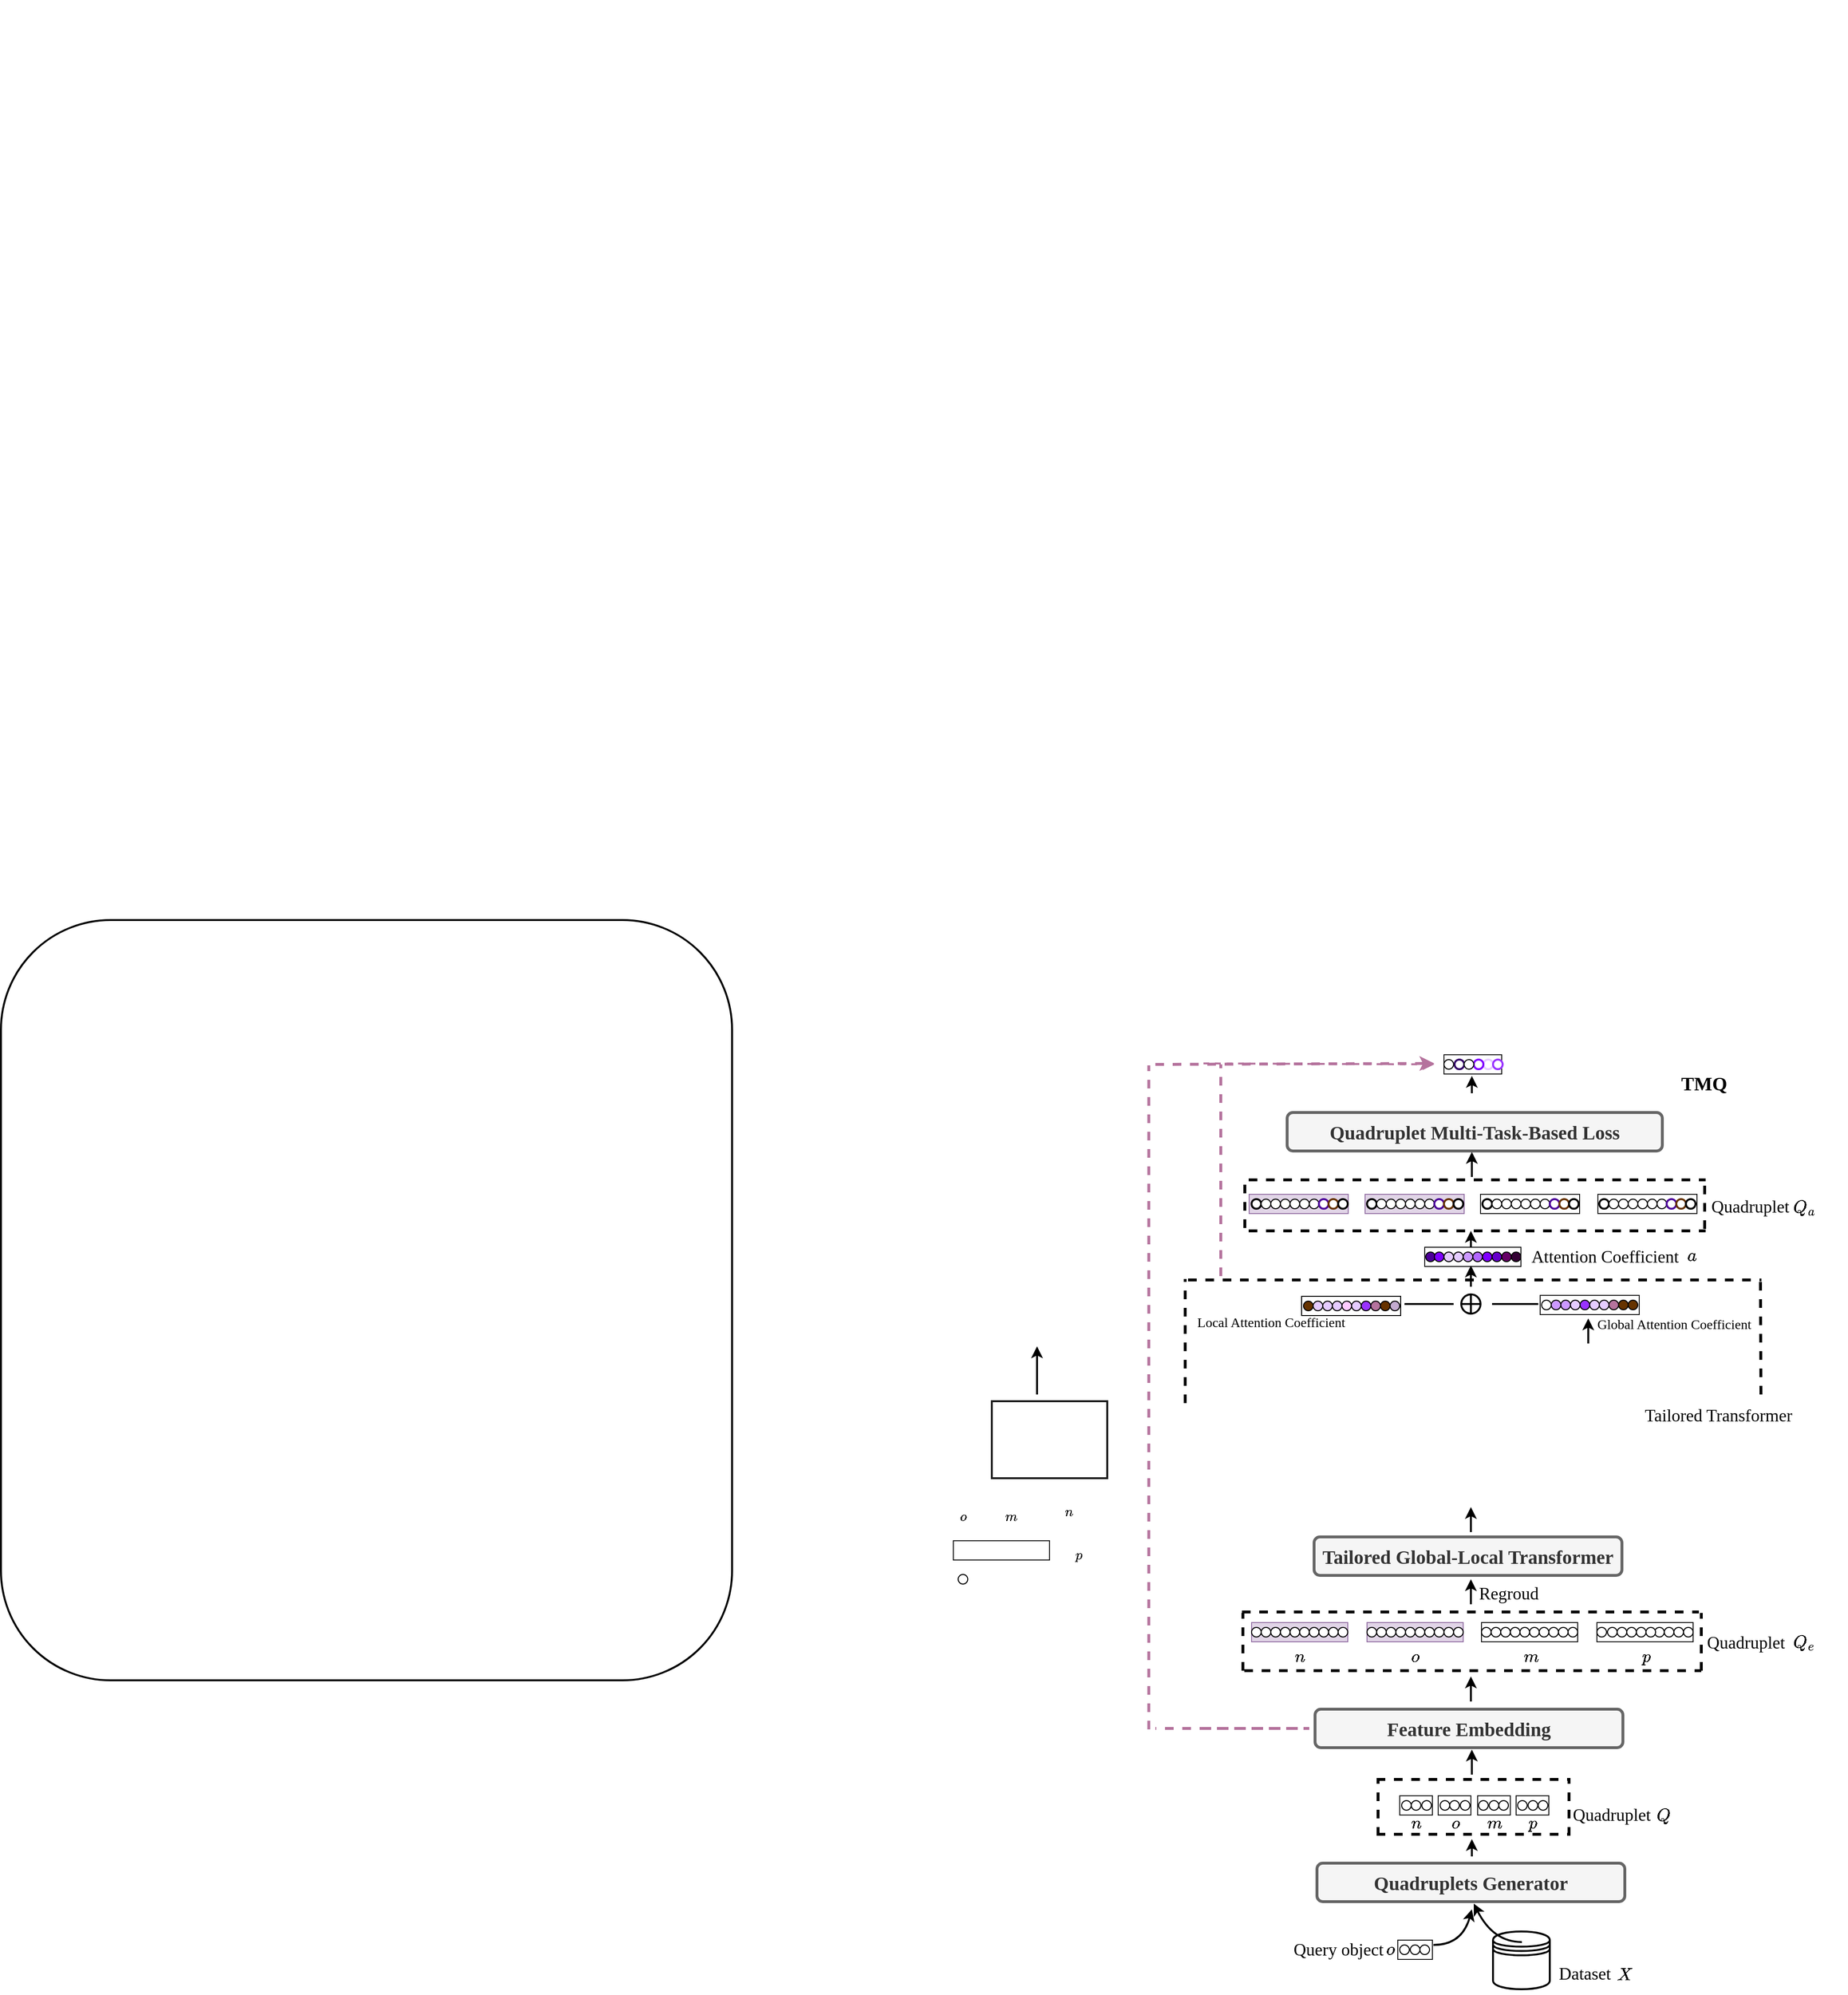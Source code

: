 <mxfile version="20.6.0" type="github">
  <diagram id="JbvjpjDxwqa3XQ7OUGH0" name="第 1 页">
    <mxGraphModel dx="2596" dy="2942" grid="1" gridSize="10" guides="1" tooltips="1" connect="1" arrows="1" fold="1" page="1" pageScale="1" pageWidth="1654" pageHeight="2336" background="#ffffff" math="1" shadow="0">
      <root>
        <mxCell id="0" />
        <mxCell id="1" parent="0" />
        <mxCell id="JXdEMuc-65xn1tnEhglr-126" value="" style="ellipse;whiteSpace=wrap;html=1;aspect=fixed;fillStyle=auto;fillColor=#CC99FF;gradientColor=none;" parent="1" vertex="1">
          <mxGeometry x="930" y="1265" width="10" height="10" as="geometry" />
        </mxCell>
        <mxCell id="JXdEMuc-65xn1tnEhglr-127" value="" style="ellipse;whiteSpace=wrap;html=1;aspect=fixed;fillStyle=auto;fillColor=#7F00FF;gradientColor=none;" parent="1" vertex="1">
          <mxGeometry x="950" y="1265" width="10" height="10" as="geometry" />
        </mxCell>
        <mxCell id="JXdEMuc-65xn1tnEhglr-131" value="" style="ellipse;whiteSpace=wrap;html=1;aspect=fixed;fillStyle=auto;fillColor=#6600CC;gradientColor=none;" parent="1" vertex="1">
          <mxGeometry x="960" y="1265" width="10" height="10" as="geometry" />
        </mxCell>
        <mxCell id="JXdEMuc-65xn1tnEhglr-250" value="" style="ellipse;whiteSpace=wrap;html=1;aspect=fixed;fillColor=#330033;" parent="1" vertex="1">
          <mxGeometry x="980" y="1265" width="10" height="10" as="geometry" />
        </mxCell>
        <mxCell id="JXdEMuc-65xn1tnEhglr-251" value="" style="ellipse;whiteSpace=wrap;html=1;aspect=fixed;" parent="1" vertex="1">
          <mxGeometry x="967" y="1835" width="10" height="10" as="geometry" />
        </mxCell>
        <mxCell id="JXdEMuc-65xn1tnEhglr-309" value="" style="rounded=0;whiteSpace=wrap;html=1;fillColor=none;strokeColor=#1A1A1A;" parent="1" vertex="1">
          <mxGeometry x="945" y="1830" width="34" height="20" as="geometry" />
        </mxCell>
        <mxCell id="JXdEMuc-65xn1tnEhglr-316" value="" style="ellipse;whiteSpace=wrap;html=1;aspect=fixed;" parent="1" vertex="1">
          <mxGeometry x="957" y="1835" width="10" height="10" as="geometry" />
        </mxCell>
        <mxCell id="JXdEMuc-65xn1tnEhglr-317" value="" style="ellipse;whiteSpace=wrap;html=1;aspect=fixed;" parent="1" vertex="1">
          <mxGeometry x="946" y="1835" width="10" height="10" as="geometry" />
        </mxCell>
        <mxCell id="JXdEMuc-65xn1tnEhglr-318" value="" style="ellipse;whiteSpace=wrap;html=1;aspect=fixed;" parent="1" vertex="1">
          <mxGeometry x="986.5" y="1835" width="10" height="10" as="geometry" />
        </mxCell>
        <mxCell id="JXdEMuc-65xn1tnEhglr-319" value="" style="ellipse;whiteSpace=wrap;html=1;aspect=fixed;" parent="1" vertex="1">
          <mxGeometry x="997.5" y="1835" width="10" height="10" as="geometry" />
        </mxCell>
        <mxCell id="JXdEMuc-65xn1tnEhglr-320" value="" style="ellipse;whiteSpace=wrap;html=1;aspect=fixed;" parent="1" vertex="1">
          <mxGeometry x="1008" y="1835" width="10" height="10" as="geometry" />
        </mxCell>
        <mxCell id="JXdEMuc-65xn1tnEhglr-324" value="" style="ellipse;whiteSpace=wrap;html=1;aspect=fixed;" parent="1" vertex="1">
          <mxGeometry x="927" y="1835" width="10" height="10" as="geometry" />
        </mxCell>
        <mxCell id="JXdEMuc-65xn1tnEhglr-325" value="" style="ellipse;whiteSpace=wrap;html=1;aspect=fixed;" parent="1" vertex="1">
          <mxGeometry x="866" y="1835" width="10" height="10" as="geometry" />
        </mxCell>
        <mxCell id="JXdEMuc-65xn1tnEhglr-326" value="" style="ellipse;whiteSpace=wrap;html=1;aspect=fixed;" parent="1" vertex="1">
          <mxGeometry x="876" y="1835" width="10" height="10" as="geometry" />
        </mxCell>
        <mxCell id="JXdEMuc-65xn1tnEhglr-330" value="" style="ellipse;whiteSpace=wrap;html=1;aspect=fixed;" parent="1" vertex="1">
          <mxGeometry x="887" y="1835" width="10" height="10" as="geometry" />
        </mxCell>
        <mxCell id="JXdEMuc-65xn1tnEhglr-331" value="" style="ellipse;whiteSpace=wrap;html=1;aspect=fixed;" parent="1" vertex="1">
          <mxGeometry x="916" y="1835" width="10" height="10" as="geometry" />
        </mxCell>
        <mxCell id="JXdEMuc-65xn1tnEhglr-332" value="" style="ellipse;whiteSpace=wrap;html=1;aspect=fixed;" parent="1" vertex="1">
          <mxGeometry x="906" y="1835" width="10" height="10" as="geometry" />
        </mxCell>
        <mxCell id="JXdEMuc-65xn1tnEhglr-339" value="&lt;font face=&quot;Times New Roman&quot; style=&quot;font-size: 18px;&quot;&gt;Quadruplet&amp;nbsp;&amp;nbsp;&lt;/font&gt;" style="rounded=1;whiteSpace=wrap;html=1;fillStyle=auto;strokeWidth=2;fillColor=none;gradientColor=none;strokeColor=none;" parent="1" vertex="1">
          <mxGeometry x="1029" y="1842.5" width="120" height="15" as="geometry" />
        </mxCell>
        <mxCell id="JXdEMuc-65xn1tnEhglr-340" value="&lt;font face=&quot;Times New Roman&quot; style=&quot;font-size: 20px;&quot;&gt;&lt;b&gt;Feature Embedding&lt;/b&gt;&lt;/font&gt;" style="rounded=1;whiteSpace=wrap;html=1;fillStyle=auto;strokeColor=#666666;strokeWidth=3;fillColor=#f5f5f5;fontColor=#333333;" parent="1" vertex="1">
          <mxGeometry x="776" y="1740" width="320" height="40" as="geometry" />
        </mxCell>
        <mxCell id="JXdEMuc-65xn1tnEhglr-343" value="" style="endArrow=none;dashed=1;html=1;rounded=0;strokeColor=default;strokeWidth=3;" parent="1" edge="1">
          <mxGeometry width="50" height="50" relative="1" as="geometry">
            <mxPoint x="840" y="1870" as="sourcePoint" />
            <mxPoint x="1040" y="1870" as="targetPoint" />
          </mxGeometry>
        </mxCell>
        <mxCell id="JXdEMuc-65xn1tnEhglr-344" value="" style="endArrow=none;dashed=1;html=1;rounded=0;strokeColor=default;strokeWidth=3;" parent="1" edge="1">
          <mxGeometry width="50" height="50" relative="1" as="geometry">
            <mxPoint x="840" y="1813" as="sourcePoint" />
            <mxPoint x="1040" y="1813" as="targetPoint" />
          </mxGeometry>
        </mxCell>
        <mxCell id="JXdEMuc-65xn1tnEhglr-345" value="" style="endArrow=none;dashed=1;html=1;rounded=0;strokeColor=default;strokeWidth=3;" parent="1" edge="1">
          <mxGeometry x="0.333" y="-31" width="50" height="50" relative="1" as="geometry">
            <mxPoint x="841.5" y="1871.5" as="sourcePoint" />
            <mxPoint x="841.5" y="1811.5" as="targetPoint" />
            <mxPoint as="offset" />
          </mxGeometry>
        </mxCell>
        <mxCell id="JXdEMuc-65xn1tnEhglr-347" value="" style="endArrow=none;dashed=1;html=1;rounded=0;strokeColor=default;strokeWidth=3;" parent="1" edge="1">
          <mxGeometry x="0.333" y="55" width="50" height="50" relative="1" as="geometry">
            <mxPoint x="1040" y="1871.5" as="sourcePoint" />
            <mxPoint x="1040" y="1811.5" as="targetPoint" />
            <mxPoint as="offset" />
          </mxGeometry>
        </mxCell>
        <mxCell id="JXdEMuc-65xn1tnEhglr-354" value="$$o$$" style="text;html=1;align=center;verticalAlign=middle;resizable=0;points=[];autosize=1;strokeColor=none;fillColor=none;fontSize=15;" parent="1" vertex="1">
          <mxGeometry x="887" y="1842.5" width="70" height="30" as="geometry" />
        </mxCell>
        <mxCell id="JXdEMuc-65xn1tnEhglr-355" value="$$n$$" style="text;html=1;align=center;verticalAlign=middle;resizable=0;points=[];autosize=1;strokeColor=none;fillColor=none;fontSize=15;" parent="1" vertex="1">
          <mxGeometry x="846" y="1842.5" width="70" height="30" as="geometry" />
        </mxCell>
        <mxCell id="JXdEMuc-65xn1tnEhglr-356" value="$$m$$" style="text;html=1;align=center;verticalAlign=middle;resizable=0;points=[];autosize=1;strokeColor=none;fillColor=none;fontSize=15;" parent="1" vertex="1">
          <mxGeometry x="927" y="1842.5" width="70" height="30" as="geometry" />
        </mxCell>
        <mxCell id="JXdEMuc-65xn1tnEhglr-357" value="$$p$$" style="text;html=1;align=center;verticalAlign=middle;resizable=0;points=[];autosize=1;strokeColor=none;fillColor=none;fontSize=15;" parent="1" vertex="1">
          <mxGeometry x="967" y="1842.5" width="70" height="30" as="geometry" />
        </mxCell>
        <mxCell id="JXdEMuc-65xn1tnEhglr-366" value="" style="rounded=0;whiteSpace=wrap;html=1;fillColor=#e1d5e7;strokeColor=#9673a6;" parent="1" vertex="1">
          <mxGeometry x="710" y="1650" width="100" height="20" as="geometry" />
        </mxCell>
        <mxCell id="JXdEMuc-65xn1tnEhglr-367" value="" style="rounded=0;whiteSpace=wrap;html=1;fillColor=none;strokeColor=#1A1A1A;" parent="1" vertex="1">
          <mxGeometry x="1069" y="1650" width="100" height="20" as="geometry" />
        </mxCell>
        <mxCell id="JXdEMuc-65xn1tnEhglr-368" value="" style="rounded=0;whiteSpace=wrap;html=1;fillColor=#e1d5e7;strokeColor=#9673a6;" parent="1" vertex="1">
          <mxGeometry x="830" y="1650" width="100" height="20" as="geometry" />
        </mxCell>
        <mxCell id="JXdEMuc-65xn1tnEhglr-369" value="" style="rounded=0;whiteSpace=wrap;html=1;fillColor=none;strokeColor=#1A1A1A;" parent="1" vertex="1">
          <mxGeometry x="949" y="1650" width="100" height="20" as="geometry" />
        </mxCell>
        <mxCell id="JXdEMuc-65xn1tnEhglr-370" value="" style="ellipse;whiteSpace=wrap;html=1;aspect=fixed;" parent="1" vertex="1">
          <mxGeometry x="720" y="1655" width="10" height="10" as="geometry" />
        </mxCell>
        <mxCell id="JXdEMuc-65xn1tnEhglr-371" value="" style="ellipse;whiteSpace=wrap;html=1;aspect=fixed;" parent="1" vertex="1">
          <mxGeometry x="730" y="1655" width="10" height="10" as="geometry" />
        </mxCell>
        <mxCell id="JXdEMuc-65xn1tnEhglr-372" value="" style="ellipse;whiteSpace=wrap;html=1;aspect=fixed;" parent="1" vertex="1">
          <mxGeometry x="740" y="1655" width="10" height="10" as="geometry" />
        </mxCell>
        <mxCell id="JXdEMuc-65xn1tnEhglr-373" value="" style="ellipse;whiteSpace=wrap;html=1;aspect=fixed;" parent="1" vertex="1">
          <mxGeometry x="750" y="1655" width="10" height="10" as="geometry" />
        </mxCell>
        <mxCell id="JXdEMuc-65xn1tnEhglr-374" value="" style="ellipse;whiteSpace=wrap;html=1;aspect=fixed;" parent="1" vertex="1">
          <mxGeometry x="760" y="1655" width="10" height="10" as="geometry" />
        </mxCell>
        <mxCell id="JXdEMuc-65xn1tnEhglr-375" value="" style="ellipse;whiteSpace=wrap;html=1;aspect=fixed;" parent="1" vertex="1">
          <mxGeometry x="770" y="1655" width="10" height="10" as="geometry" />
        </mxCell>
        <mxCell id="JXdEMuc-65xn1tnEhglr-376" value="" style="ellipse;whiteSpace=wrap;html=1;aspect=fixed;" parent="1" vertex="1">
          <mxGeometry x="850" y="1655" width="10" height="10" as="geometry" />
        </mxCell>
        <mxCell id="JXdEMuc-65xn1tnEhglr-377" value="" style="ellipse;whiteSpace=wrap;html=1;aspect=fixed;" parent="1" vertex="1">
          <mxGeometry x="840" y="1655" width="10" height="10" as="geometry" />
        </mxCell>
        <mxCell id="JXdEMuc-65xn1tnEhglr-378" value="" style="ellipse;whiteSpace=wrap;html=1;aspect=fixed;" parent="1" vertex="1">
          <mxGeometry x="830" y="1655" width="10" height="10" as="geometry" />
        </mxCell>
        <mxCell id="JXdEMuc-65xn1tnEhglr-379" value="" style="ellipse;whiteSpace=wrap;html=1;aspect=fixed;" parent="1" vertex="1">
          <mxGeometry x="800" y="1655" width="10" height="10" as="geometry" />
        </mxCell>
        <mxCell id="JXdEMuc-65xn1tnEhglr-380" value="" style="ellipse;whiteSpace=wrap;html=1;aspect=fixed;" parent="1" vertex="1">
          <mxGeometry x="790" y="1655" width="10" height="10" as="geometry" />
        </mxCell>
        <mxCell id="JXdEMuc-65xn1tnEhglr-381" value="" style="ellipse;whiteSpace=wrap;html=1;aspect=fixed;" parent="1" vertex="1">
          <mxGeometry x="780" y="1655" width="10" height="10" as="geometry" />
        </mxCell>
        <mxCell id="JXdEMuc-65xn1tnEhglr-382" value="" style="ellipse;whiteSpace=wrap;html=1;aspect=fixed;" parent="1" vertex="1">
          <mxGeometry x="949" y="1655" width="10" height="10" as="geometry" />
        </mxCell>
        <mxCell id="JXdEMuc-65xn1tnEhglr-383" value="" style="ellipse;whiteSpace=wrap;html=1;aspect=fixed;" parent="1" vertex="1">
          <mxGeometry x="920" y="1655" width="10" height="10" as="geometry" />
        </mxCell>
        <mxCell id="JXdEMuc-65xn1tnEhglr-384" value="" style="ellipse;whiteSpace=wrap;html=1;aspect=fixed;" parent="1" vertex="1">
          <mxGeometry x="910" y="1655" width="10" height="10" as="geometry" />
        </mxCell>
        <mxCell id="JXdEMuc-65xn1tnEhglr-385" value="" style="ellipse;whiteSpace=wrap;html=1;aspect=fixed;" parent="1" vertex="1">
          <mxGeometry x="900" y="1655" width="10" height="10" as="geometry" />
        </mxCell>
        <mxCell id="JXdEMuc-65xn1tnEhglr-386" value="" style="ellipse;whiteSpace=wrap;html=1;aspect=fixed;" parent="1" vertex="1">
          <mxGeometry x="890" y="1655" width="10" height="10" as="geometry" />
        </mxCell>
        <mxCell id="JXdEMuc-65xn1tnEhglr-387" value="" style="ellipse;whiteSpace=wrap;html=1;aspect=fixed;" parent="1" vertex="1">
          <mxGeometry x="880" y="1655" width="10" height="10" as="geometry" />
        </mxCell>
        <mxCell id="JXdEMuc-65xn1tnEhglr-388" value="" style="ellipse;whiteSpace=wrap;html=1;aspect=fixed;" parent="1" vertex="1">
          <mxGeometry x="870" y="1655" width="10" height="10" as="geometry" />
        </mxCell>
        <mxCell id="JXdEMuc-65xn1tnEhglr-389" value="" style="ellipse;whiteSpace=wrap;html=1;aspect=fixed;" parent="1" vertex="1">
          <mxGeometry x="860" y="1655" width="10" height="10" as="geometry" />
        </mxCell>
        <mxCell id="JXdEMuc-65xn1tnEhglr-390" value="" style="ellipse;whiteSpace=wrap;html=1;aspect=fixed;" parent="1" vertex="1">
          <mxGeometry x="1029" y="1655" width="10" height="10" as="geometry" />
        </mxCell>
        <mxCell id="JXdEMuc-65xn1tnEhglr-391" value="" style="ellipse;whiteSpace=wrap;html=1;aspect=fixed;" parent="1" vertex="1">
          <mxGeometry x="1019" y="1655" width="10" height="10" as="geometry" />
        </mxCell>
        <mxCell id="JXdEMuc-65xn1tnEhglr-392" value="" style="ellipse;whiteSpace=wrap;html=1;aspect=fixed;" parent="1" vertex="1">
          <mxGeometry x="1009" y="1655" width="10" height="10" as="geometry" />
        </mxCell>
        <mxCell id="JXdEMuc-65xn1tnEhglr-393" value="" style="ellipse;whiteSpace=wrap;html=1;aspect=fixed;" parent="1" vertex="1">
          <mxGeometry x="999" y="1655" width="10" height="10" as="geometry" />
        </mxCell>
        <mxCell id="JXdEMuc-65xn1tnEhglr-394" value="" style="ellipse;whiteSpace=wrap;html=1;aspect=fixed;" parent="1" vertex="1">
          <mxGeometry x="989" y="1655" width="10" height="10" as="geometry" />
        </mxCell>
        <mxCell id="JXdEMuc-65xn1tnEhglr-395" value="" style="ellipse;whiteSpace=wrap;html=1;aspect=fixed;" parent="1" vertex="1">
          <mxGeometry x="979" y="1655" width="10" height="10" as="geometry" />
        </mxCell>
        <mxCell id="JXdEMuc-65xn1tnEhglr-396" value="" style="ellipse;whiteSpace=wrap;html=1;aspect=fixed;" parent="1" vertex="1">
          <mxGeometry x="969" y="1655" width="10" height="10" as="geometry" />
        </mxCell>
        <mxCell id="JXdEMuc-65xn1tnEhglr-397" value="" style="ellipse;whiteSpace=wrap;html=1;aspect=fixed;" parent="1" vertex="1">
          <mxGeometry x="959" y="1655" width="10" height="10" as="geometry" />
        </mxCell>
        <mxCell id="JXdEMuc-65xn1tnEhglr-404" value="" style="ellipse;whiteSpace=wrap;html=1;aspect=fixed;" parent="1" vertex="1">
          <mxGeometry x="1139" y="1655" width="10" height="10" as="geometry" />
        </mxCell>
        <mxCell id="JXdEMuc-65xn1tnEhglr-405" value="" style="ellipse;whiteSpace=wrap;html=1;aspect=fixed;" parent="1" vertex="1">
          <mxGeometry x="1129" y="1655" width="10" height="10" as="geometry" />
        </mxCell>
        <mxCell id="JXdEMuc-65xn1tnEhglr-406" value="" style="ellipse;whiteSpace=wrap;html=1;aspect=fixed;" parent="1" vertex="1">
          <mxGeometry x="1120" y="1655" width="10" height="10" as="geometry" />
        </mxCell>
        <mxCell id="JXdEMuc-65xn1tnEhglr-407" value="" style="ellipse;whiteSpace=wrap;html=1;aspect=fixed;" parent="1" vertex="1">
          <mxGeometry x="1110" y="1655" width="10" height="10" as="geometry" />
        </mxCell>
        <mxCell id="JXdEMuc-65xn1tnEhglr-408" value="" style="ellipse;whiteSpace=wrap;html=1;aspect=fixed;" parent="1" vertex="1">
          <mxGeometry x="1100" y="1655" width="10" height="10" as="geometry" />
        </mxCell>
        <mxCell id="JXdEMuc-65xn1tnEhglr-409" value="" style="ellipse;whiteSpace=wrap;html=1;aspect=fixed;" parent="1" vertex="1">
          <mxGeometry x="1090" y="1655" width="10" height="10" as="geometry" />
        </mxCell>
        <mxCell id="JXdEMuc-65xn1tnEhglr-410" value="" style="ellipse;whiteSpace=wrap;html=1;aspect=fixed;" parent="1" vertex="1">
          <mxGeometry x="1080" y="1655" width="10" height="10" as="geometry" />
        </mxCell>
        <mxCell id="JXdEMuc-65xn1tnEhglr-411" value="" style="ellipse;whiteSpace=wrap;html=1;aspect=fixed;" parent="1" vertex="1">
          <mxGeometry x="1069" y="1655" width="10" height="10" as="geometry" />
        </mxCell>
        <mxCell id="JXdEMuc-65xn1tnEhglr-412" value="" style="ellipse;whiteSpace=wrap;html=1;aspect=fixed;" parent="1" vertex="1">
          <mxGeometry x="1039" y="1655" width="10" height="10" as="geometry" />
        </mxCell>
        <mxCell id="JXdEMuc-65xn1tnEhglr-418" value="" style="ellipse;whiteSpace=wrap;html=1;aspect=fixed;fillColor=#660066;" parent="1" vertex="1">
          <mxGeometry x="970" y="1265" width="10" height="10" as="geometry" />
        </mxCell>
        <mxCell id="JXdEMuc-65xn1tnEhglr-419" value="" style="ellipse;whiteSpace=wrap;html=1;aspect=fixed;" parent="1" vertex="1">
          <mxGeometry x="1159" y="1655" width="10" height="10" as="geometry" />
        </mxCell>
        <mxCell id="JXdEMuc-65xn1tnEhglr-420" value="" style="ellipse;whiteSpace=wrap;html=1;aspect=fixed;" parent="1" vertex="1">
          <mxGeometry x="1149" y="1655" width="10" height="10" as="geometry" />
        </mxCell>
        <mxCell id="JXdEMuc-65xn1tnEhglr-421" value="" style="endArrow=none;dashed=1;html=1;rounded=0;strokeColor=default;strokeWidth=3;" parent="1" edge="1">
          <mxGeometry width="50" height="50" relative="1" as="geometry">
            <mxPoint x="700" y="1639" as="sourcePoint" />
            <mxPoint x="1175" y="1639" as="targetPoint" />
          </mxGeometry>
        </mxCell>
        <mxCell id="JXdEMuc-65xn1tnEhglr-422" value="" style="endArrow=none;dashed=1;html=1;rounded=0;strokeColor=default;strokeWidth=3;" parent="1" edge="1">
          <mxGeometry width="50" height="50" relative="1" as="geometry">
            <mxPoint x="702.5" y="1700" as="sourcePoint" />
            <mxPoint x="1177.5" y="1700" as="targetPoint" />
          </mxGeometry>
        </mxCell>
        <mxCell id="JXdEMuc-65xn1tnEhglr-423" value="" style="endArrow=none;dashed=1;html=1;rounded=0;strokeColor=default;strokeWidth=3;" parent="1" edge="1">
          <mxGeometry width="50" height="50" relative="1" as="geometry">
            <mxPoint x="701" y="1700" as="sourcePoint" />
            <mxPoint x="701" y="1640" as="targetPoint" />
          </mxGeometry>
        </mxCell>
        <mxCell id="JXdEMuc-65xn1tnEhglr-424" value="" style="endArrow=none;dashed=1;html=1;rounded=0;strokeColor=default;strokeWidth=3;" parent="1" edge="1">
          <mxGeometry width="50" height="50" relative="1" as="geometry">
            <mxPoint x="1177.5" y="1700" as="sourcePoint" />
            <mxPoint x="1177.5" y="1640" as="targetPoint" />
          </mxGeometry>
        </mxCell>
        <mxCell id="JXdEMuc-65xn1tnEhglr-428" value="$$o$$" style="text;html=1;align=center;verticalAlign=middle;resizable=0;points=[];autosize=1;strokeColor=none;fillColor=none;fontSize=15;" parent="1" vertex="1">
          <mxGeometry x="845" y="1670" width="70" height="30" as="geometry" />
        </mxCell>
        <mxCell id="JXdEMuc-65xn1tnEhglr-429" value="$$n$$" style="text;html=1;align=center;verticalAlign=middle;resizable=0;points=[];autosize=1;strokeColor=none;fillColor=none;fontSize=15;" parent="1" vertex="1">
          <mxGeometry x="725" y="1670" width="70" height="30" as="geometry" />
        </mxCell>
        <mxCell id="JXdEMuc-65xn1tnEhglr-430" value="$$m$$" style="text;html=1;align=center;verticalAlign=middle;resizable=0;points=[];autosize=1;strokeColor=none;fillColor=none;fontSize=15;" parent="1" vertex="1">
          <mxGeometry x="965" y="1670" width="70" height="30" as="geometry" />
        </mxCell>
        <mxCell id="JXdEMuc-65xn1tnEhglr-431" value="$$p$$" style="text;html=1;align=center;verticalAlign=middle;resizable=0;points=[];autosize=1;strokeColor=none;fillColor=none;fontSize=15;" parent="1" vertex="1">
          <mxGeometry x="1085" y="1670" width="70" height="30" as="geometry" />
        </mxCell>
        <mxCell id="JXdEMuc-65xn1tnEhglr-434" value="" style="rounded=0;whiteSpace=wrap;html=1;fillColor=none;strokeColor=#1A1A1A;" parent="1" vertex="1">
          <mxGeometry x="890" y="1260" width="100" height="20" as="geometry" />
        </mxCell>
        <mxCell id="JXdEMuc-65xn1tnEhglr-481" value="" style="ellipse;whiteSpace=wrap;html=1;aspect=fixed;" parent="1" vertex="1">
          <mxGeometry x="405" y="1600" width="10" height="10" as="geometry" />
        </mxCell>
        <mxCell id="JXdEMuc-65xn1tnEhglr-491" value="" style="rounded=0;whiteSpace=wrap;html=1;fillColor=none;strokeColor=#1A1A1A;" parent="1" vertex="1">
          <mxGeometry x="400" y="1565" width="100" height="20" as="geometry" />
        </mxCell>
        <mxCell id="JXdEMuc-65xn1tnEhglr-503" value="" style="ellipse;whiteSpace=wrap;html=1;aspect=fixed;fillColor=#4C0099;" parent="1" vertex="1">
          <mxGeometry x="891" y="1265" width="10" height="10" as="geometry" />
        </mxCell>
        <mxCell id="JXdEMuc-65xn1tnEhglr-536" value="$$p$$" style="text;html=1;align=center;verticalAlign=middle;resizable=0;points=[];autosize=1;strokeColor=none;fillColor=none;fontSize=12;" parent="1" vertex="1">
          <mxGeometry x="500" y="1565" width="60" height="30" as="geometry" />
        </mxCell>
        <mxCell id="JXdEMuc-65xn1tnEhglr-537" value="$$m$$" style="text;html=1;align=center;verticalAlign=middle;resizable=0;points=[];autosize=1;strokeColor=none;fillColor=none;fontSize=12;" parent="1" vertex="1">
          <mxGeometry x="430" y="1525" width="60" height="30" as="geometry" />
        </mxCell>
        <mxCell id="JXdEMuc-65xn1tnEhglr-538" value="$$o$$" style="text;html=1;align=center;verticalAlign=middle;resizable=0;points=[];autosize=1;strokeColor=none;fillColor=none;fontSize=12;" parent="1" vertex="1">
          <mxGeometry x="380" y="1525" width="60" height="30" as="geometry" />
        </mxCell>
        <mxCell id="JXdEMuc-65xn1tnEhglr-541" value="$$n$$" style="text;html=1;align=center;verticalAlign=middle;resizable=0;points=[];autosize=1;strokeColor=none;fillColor=none;fontSize=12;" parent="1" vertex="1">
          <mxGeometry x="490" y="1520" width="60" height="30" as="geometry" />
        </mxCell>
        <mxCell id="JXdEMuc-65xn1tnEhglr-566" value="" style="ellipse;whiteSpace=wrap;html=1;aspect=fixed;fillColor=#7F00FF;" parent="1" vertex="1">
          <mxGeometry x="900" y="1265" width="10" height="10" as="geometry" />
        </mxCell>
        <mxCell id="JXdEMuc-65xn1tnEhglr-567" value="" style="ellipse;whiteSpace=wrap;html=1;aspect=fixed;fillColor=#E5CCFF;" parent="1" vertex="1">
          <mxGeometry x="910" y="1265" width="10" height="10" as="geometry" />
        </mxCell>
        <mxCell id="JXdEMuc-65xn1tnEhglr-568" value="" style="ellipse;whiteSpace=wrap;html=1;aspect=fixed;fillColor=#E5CCFF;" parent="1" vertex="1">
          <mxGeometry x="920" y="1265" width="10" height="10" as="geometry" />
        </mxCell>
        <mxCell id="JXdEMuc-65xn1tnEhglr-569" value="" style="ellipse;whiteSpace=wrap;html=1;aspect=fixed;fillColor=#B266FF;" parent="1" vertex="1">
          <mxGeometry x="940" y="1265" width="10" height="10" as="geometry" />
        </mxCell>
        <mxCell id="JXdEMuc-65xn1tnEhglr-612" value="" style="ellipse;whiteSpace=wrap;html=1;aspect=fixed;fillColor=#E5CCFF;" parent="1" vertex="1">
          <mxGeometry x="774" y="1316" width="10" height="10" as="geometry" />
        </mxCell>
        <mxCell id="JXdEMuc-65xn1tnEhglr-613" value="" style="ellipse;whiteSpace=wrap;html=1;aspect=fixed;fillColor=#663300;" parent="1" vertex="1">
          <mxGeometry x="764" y="1316" width="10" height="10" as="geometry" />
        </mxCell>
        <mxCell id="JXdEMuc-65xn1tnEhglr-633" value="" style="ellipse;whiteSpace=wrap;html=1;aspect=fixed;" parent="1" vertex="1">
          <mxGeometry x="1011.5" y="1315" width="10" height="10" as="geometry" />
        </mxCell>
        <mxCell id="JXdEMuc-65xn1tnEhglr-642" value="" style="ellipse;whiteSpace=wrap;html=1;aspect=fixed;strokeWidth=2;fillStyle=auto;strokeColor=#FFFFFF;fontSize=12;fillColor=#FFFFFF;gradientColor=none;" parent="1" vertex="1">
          <mxGeometry x="605" y="-35" width="10" height="10" as="geometry" />
        </mxCell>
        <mxCell id="JXdEMuc-65xn1tnEhglr-655" value="" style="rounded=0;whiteSpace=wrap;html=1;fillColor=none;strokeColor=#000000;" parent="1" vertex="1">
          <mxGeometry x="762" y="1311" width="103" height="20" as="geometry" />
        </mxCell>
        <mxCell id="JXdEMuc-65xn1tnEhglr-657" value="" style="ellipse;whiteSpace=wrap;html=1;aspect=fixed;strokeWidth=1;fillColor=#E5CCFF;" parent="1" vertex="1">
          <mxGeometry x="784" y="1316" width="10" height="10" as="geometry" />
        </mxCell>
        <mxCell id="JXdEMuc-65xn1tnEhglr-725" value="&lt;font face=&quot;Times New Roman&quot; style=&quot;font-size: 20px;&quot;&gt;&lt;b&gt;Quadruplet Multi-Task-Based Loss&lt;/b&gt;&lt;/font&gt;" style="rounded=1;whiteSpace=wrap;html=1;fillStyle=auto;strokeColor=#666666;strokeWidth=3;fillColor=#f5f5f5;fontColor=#333333;" parent="1" vertex="1">
          <mxGeometry x="747" y="1120" width="390" height="40" as="geometry" />
        </mxCell>
        <mxCell id="JXdEMuc-65xn1tnEhglr-730" value="" style="rounded=0;whiteSpace=wrap;html=1;fillColor=none;strokeColor=#1A1A1A;" parent="1" vertex="1">
          <mxGeometry x="910" y="1060" width="60" height="20" as="geometry" />
        </mxCell>
        <mxCell id="JXdEMuc-65xn1tnEhglr-733" value="" style="ellipse;whiteSpace=wrap;html=1;aspect=fixed;strokeColor=#E5CCFF;strokeWidth=2;" parent="1" vertex="1">
          <mxGeometry x="951" y="1065" width="10" height="10" as="geometry" />
        </mxCell>
        <mxCell id="JXdEMuc-65xn1tnEhglr-734" value="" style="ellipse;whiteSpace=wrap;html=1;aspect=fixed;strokeColor=#7F00FF;strokeWidth=2;" parent="1" vertex="1">
          <mxGeometry x="941" y="1065" width="10" height="10" as="geometry" />
        </mxCell>
        <mxCell id="JXdEMuc-65xn1tnEhglr-735" value="" style="ellipse;whiteSpace=wrap;html=1;aspect=fixed;strokeColor=#9933FF;strokeWidth=2;" parent="1" vertex="1">
          <mxGeometry x="961" y="1065" width="10" height="10" as="geometry" />
        </mxCell>
        <mxCell id="JXdEMuc-65xn1tnEhglr-736" value="" style="ellipse;whiteSpace=wrap;html=1;aspect=fixed;strokeColor=#330066;strokeWidth=2;" parent="1" vertex="1">
          <mxGeometry x="921" y="1065" width="10" height="10" as="geometry" />
        </mxCell>
        <mxCell id="JXdEMuc-65xn1tnEhglr-740" value="" style="ellipse;whiteSpace=wrap;html=1;aspect=fixed;" parent="1" vertex="1">
          <mxGeometry x="931" y="1065" width="10" height="10" as="geometry" />
        </mxCell>
        <mxCell id="JXdEMuc-65xn1tnEhglr-741" value="" style="ellipse;whiteSpace=wrap;html=1;aspect=fixed;" parent="1" vertex="1">
          <mxGeometry x="910" y="1065" width="10" height="10" as="geometry" />
        </mxCell>
        <mxCell id="JXdEMuc-65xn1tnEhglr-752" value="" style="ellipse;whiteSpace=wrap;html=1;aspect=fixed;" parent="1" vertex="1">
          <mxGeometry x="710" y="1655" width="10" height="10" as="geometry" />
        </mxCell>
        <mxCell id="JXdEMuc-65xn1tnEhglr-756" value="" style="rounded=0;whiteSpace=wrap;html=1;fillStyle=auto;strokeColor=#1A1A1A;strokeWidth=2;fontSize=12;fillColor=none;gradientColor=none;" parent="1" vertex="1">
          <mxGeometry x="440" y="1420" width="120" height="80" as="geometry" />
        </mxCell>
        <mxCell id="itrtUBMHIKbK6yxUzyWk-8" value="" style="shape=datastore;whiteSpace=wrap;html=1;strokeWidth=2;" parent="1" vertex="1">
          <mxGeometry x="961" y="1971" width="59" height="60" as="geometry" />
        </mxCell>
        <mxCell id="itrtUBMHIKbK6yxUzyWk-13" value="" style="endArrow=classic;html=1;rounded=0;strokeColor=#000000;strokeWidth=2;" parent="1" edge="1">
          <mxGeometry width="50" height="50" relative="1" as="geometry">
            <mxPoint x="487" y="1413" as="sourcePoint" />
            <mxPoint x="487" y="1363" as="targetPoint" />
          </mxGeometry>
        </mxCell>
        <mxCell id="itrtUBMHIKbK6yxUzyWk-34" value="" style="ellipse;whiteSpace=wrap;html=1;aspect=fixed;strokeWidth=1;fillColor=#E5CCFF;" parent="1" vertex="1">
          <mxGeometry x="794" y="1316" width="10" height="10" as="geometry" />
        </mxCell>
        <mxCell id="itrtUBMHIKbK6yxUzyWk-35" value="" style="ellipse;whiteSpace=wrap;html=1;aspect=fixed;strokeWidth=1;fillColor=#FFCCFF;" parent="1" vertex="1">
          <mxGeometry x="804" y="1316" width="10" height="10" as="geometry" />
        </mxCell>
        <mxCell id="itrtUBMHIKbK6yxUzyWk-36" value="" style="ellipse;whiteSpace=wrap;html=1;aspect=fixed;strokeWidth=1;fillColor=#E5CCFF;" parent="1" vertex="1">
          <mxGeometry x="814" y="1316" width="10" height="10" as="geometry" />
        </mxCell>
        <mxCell id="itrtUBMHIKbK6yxUzyWk-37" value="" style="ellipse;whiteSpace=wrap;html=1;aspect=fixed;strokeWidth=1;fillColor=#9933FF;" parent="1" vertex="1">
          <mxGeometry x="824" y="1316" width="10" height="10" as="geometry" />
        </mxCell>
        <mxCell id="itrtUBMHIKbK6yxUzyWk-38" value="" style="ellipse;whiteSpace=wrap;html=1;aspect=fixed;strokeWidth=1;fillColor=#B5739D;" parent="1" vertex="1">
          <mxGeometry x="834" y="1316" width="10" height="10" as="geometry" />
        </mxCell>
        <mxCell id="itrtUBMHIKbK6yxUzyWk-39" value="" style="ellipse;whiteSpace=wrap;html=1;aspect=fixed;strokeWidth=1;fillColor=#663300;" parent="1" vertex="1">
          <mxGeometry x="844" y="1316" width="10" height="10" as="geometry" />
        </mxCell>
        <mxCell id="itrtUBMHIKbK6yxUzyWk-40" value="" style="ellipse;whiteSpace=wrap;html=1;aspect=fixed;strokeWidth=1;fillColor=#C3ABD0;" parent="1" vertex="1">
          <mxGeometry x="854" y="1316" width="10" height="10" as="geometry" />
        </mxCell>
        <mxCell id="itrtUBMHIKbK6yxUzyWk-41" value="" style="rounded=0;whiteSpace=wrap;html=1;fillColor=none;strokeColor=#1A1A1A;" parent="1" vertex="1">
          <mxGeometry x="1010" y="1310" width="103" height="20" as="geometry" />
        </mxCell>
        <mxCell id="itrtUBMHIKbK6yxUzyWk-42" value="" style="ellipse;whiteSpace=wrap;html=1;aspect=fixed;fillColor=#CC99FF;" parent="1" vertex="1">
          <mxGeometry x="1021.5" y="1315" width="10" height="10" as="geometry" />
        </mxCell>
        <mxCell id="itrtUBMHIKbK6yxUzyWk-43" value="" style="ellipse;whiteSpace=wrap;html=1;aspect=fixed;fillColor=#CC99FF;" parent="1" vertex="1">
          <mxGeometry x="1031.5" y="1315" width="10" height="10" as="geometry" />
        </mxCell>
        <mxCell id="itrtUBMHIKbK6yxUzyWk-44" value="" style="ellipse;whiteSpace=wrap;html=1;aspect=fixed;fillColor=#E5CCFF;" parent="1" vertex="1">
          <mxGeometry x="1041.5" y="1315" width="10" height="10" as="geometry" />
        </mxCell>
        <mxCell id="itrtUBMHIKbK6yxUzyWk-45" value="" style="ellipse;whiteSpace=wrap;html=1;aspect=fixed;fillColor=#9933FF;" parent="1" vertex="1">
          <mxGeometry x="1051.5" y="1315" width="10" height="10" as="geometry" />
        </mxCell>
        <mxCell id="itrtUBMHIKbK6yxUzyWk-46" value="" style="ellipse;whiteSpace=wrap;html=1;aspect=fixed;fillColor=#E5CCFF;" parent="1" vertex="1">
          <mxGeometry x="1061.5" y="1315" width="10" height="10" as="geometry" />
        </mxCell>
        <mxCell id="itrtUBMHIKbK6yxUzyWk-47" value="" style="ellipse;whiteSpace=wrap;html=1;aspect=fixed;fillColor=#E5CCFF;" parent="1" vertex="1">
          <mxGeometry x="1071.5" y="1315" width="10" height="10" as="geometry" />
        </mxCell>
        <mxCell id="itrtUBMHIKbK6yxUzyWk-48" value="" style="ellipse;whiteSpace=wrap;html=1;aspect=fixed;fillColor=#B5739D;" parent="1" vertex="1">
          <mxGeometry x="1081.5" y="1315" width="10" height="10" as="geometry" />
        </mxCell>
        <mxCell id="itrtUBMHIKbK6yxUzyWk-49" value="" style="ellipse;whiteSpace=wrap;html=1;aspect=fixed;fillColor=#663300;" parent="1" vertex="1">
          <mxGeometry x="1091.5" y="1315" width="10" height="10" as="geometry" />
        </mxCell>
        <mxCell id="itrtUBMHIKbK6yxUzyWk-50" value="" style="ellipse;whiteSpace=wrap;html=1;aspect=fixed;fillColor=#663300;" parent="1" vertex="1">
          <mxGeometry x="1101.5" y="1315" width="10" height="10" as="geometry" />
        </mxCell>
        <mxCell id="itrtUBMHIKbK6yxUzyWk-52" value="&lt;font style=&quot;font-size: 14px;&quot; face=&quot;Times New Roman&quot;&gt;Local Attention Coefficient&lt;/font&gt;" style="text;html=1;align=center;verticalAlign=middle;resizable=0;points=[];autosize=1;strokeColor=none;fillColor=none;" parent="1" vertex="1">
          <mxGeometry x="640" y="1324" width="180" height="30" as="geometry" />
        </mxCell>
        <mxCell id="itrtUBMHIKbK6yxUzyWk-53" value="&lt;font style=&quot;font-size: 14px;&quot; face=&quot;Times New Roman&quot;&gt;Global Attention Coefficient&lt;/font&gt;" style="text;html=1;align=center;verticalAlign=middle;resizable=0;points=[];autosize=1;strokeColor=none;fillColor=none;" parent="1" vertex="1">
          <mxGeometry x="1059" y="1326" width="180" height="30" as="geometry" />
        </mxCell>
        <mxCell id="itrtUBMHIKbK6yxUzyWk-55" value="&lt;font face=&quot;Times New Roman&quot; style=&quot;font-size: 18px;&quot;&gt;Attention Coefficient&lt;/font&gt;" style="text;html=1;align=center;verticalAlign=middle;resizable=0;points=[];autosize=1;strokeColor=none;fillColor=none;" parent="1" vertex="1">
          <mxGeometry x="986.5" y="1250" width="180" height="40" as="geometry" />
        </mxCell>
        <mxCell id="itrtUBMHIKbK6yxUzyWk-56" value="" style="rounded=0;whiteSpace=wrap;html=1;fillColor=#e1d5e7;strokeColor=#9673a6;" parent="1" vertex="1">
          <mxGeometry x="707.5" y="1205" width="103" height="20" as="geometry" />
        </mxCell>
        <mxCell id="itrtUBMHIKbK6yxUzyWk-59" value="" style="ellipse;whiteSpace=wrap;html=1;aspect=fixed;strokeWidth=2;" parent="1" vertex="1">
          <mxGeometry x="710" y="1210" width="10" height="10" as="geometry" />
        </mxCell>
        <mxCell id="itrtUBMHIKbK6yxUzyWk-60" value="" style="ellipse;whiteSpace=wrap;html=1;aspect=fixed;" parent="1" vertex="1">
          <mxGeometry x="720" y="1210" width="10" height="10" as="geometry" />
        </mxCell>
        <mxCell id="itrtUBMHIKbK6yxUzyWk-61" value="" style="ellipse;whiteSpace=wrap;html=1;aspect=fixed;" parent="1" vertex="1">
          <mxGeometry x="730" y="1210" width="10" height="10" as="geometry" />
        </mxCell>
        <mxCell id="itrtUBMHIKbK6yxUzyWk-62" value="" style="ellipse;whiteSpace=wrap;html=1;aspect=fixed;" parent="1" vertex="1">
          <mxGeometry x="740" y="1210" width="10" height="10" as="geometry" />
        </mxCell>
        <mxCell id="itrtUBMHIKbK6yxUzyWk-63" value="" style="ellipse;whiteSpace=wrap;html=1;aspect=fixed;" parent="1" vertex="1">
          <mxGeometry x="750" y="1210" width="10" height="10" as="geometry" />
        </mxCell>
        <mxCell id="itrtUBMHIKbK6yxUzyWk-64" value="" style="ellipse;whiteSpace=wrap;html=1;aspect=fixed;" parent="1" vertex="1">
          <mxGeometry x="760" y="1210" width="10" height="10" as="geometry" />
        </mxCell>
        <mxCell id="itrtUBMHIKbK6yxUzyWk-65" value="" style="ellipse;whiteSpace=wrap;html=1;aspect=fixed;" parent="1" vertex="1">
          <mxGeometry x="770" y="1210" width="10" height="10" as="geometry" />
        </mxCell>
        <mxCell id="itrtUBMHIKbK6yxUzyWk-66" value="" style="ellipse;whiteSpace=wrap;html=1;aspect=fixed;strokeColor=#4C0099;strokeWidth=2;" parent="1" vertex="1">
          <mxGeometry x="780" y="1210" width="10" height="10" as="geometry" />
        </mxCell>
        <mxCell id="itrtUBMHIKbK6yxUzyWk-67" value="" style="ellipse;whiteSpace=wrap;html=1;aspect=fixed;strokeColor=#663300;strokeWidth=2;" parent="1" vertex="1">
          <mxGeometry x="790" y="1210" width="10" height="10" as="geometry" />
        </mxCell>
        <mxCell id="itrtUBMHIKbK6yxUzyWk-68" value="" style="ellipse;whiteSpace=wrap;html=1;aspect=fixed;strokeWidth=2;" parent="1" vertex="1">
          <mxGeometry x="800" y="1210" width="10" height="10" as="geometry" />
        </mxCell>
        <mxCell id="itrtUBMHIKbK6yxUzyWk-69" value="" style="rounded=0;whiteSpace=wrap;html=1;fillColor=#e1d5e7;strokeColor=#9673a6;" parent="1" vertex="1">
          <mxGeometry x="828" y="1205" width="103" height="20" as="geometry" />
        </mxCell>
        <mxCell id="itrtUBMHIKbK6yxUzyWk-70" value="" style="ellipse;whiteSpace=wrap;html=1;aspect=fixed;strokeColor=#000000;strokeWidth=2;" parent="1" vertex="1">
          <mxGeometry x="830" y="1210" width="10" height="10" as="geometry" />
        </mxCell>
        <mxCell id="itrtUBMHIKbK6yxUzyWk-71" value="" style="ellipse;whiteSpace=wrap;html=1;aspect=fixed;" parent="1" vertex="1">
          <mxGeometry x="840" y="1210" width="10" height="10" as="geometry" />
        </mxCell>
        <mxCell id="itrtUBMHIKbK6yxUzyWk-72" value="" style="ellipse;whiteSpace=wrap;html=1;aspect=fixed;" parent="1" vertex="1">
          <mxGeometry x="850" y="1210" width="10" height="10" as="geometry" />
        </mxCell>
        <mxCell id="itrtUBMHIKbK6yxUzyWk-73" value="" style="ellipse;whiteSpace=wrap;html=1;aspect=fixed;" parent="1" vertex="1">
          <mxGeometry x="860" y="1210" width="10" height="10" as="geometry" />
        </mxCell>
        <mxCell id="itrtUBMHIKbK6yxUzyWk-74" value="" style="ellipse;whiteSpace=wrap;html=1;aspect=fixed;" parent="1" vertex="1">
          <mxGeometry x="870" y="1210" width="10" height="10" as="geometry" />
        </mxCell>
        <mxCell id="itrtUBMHIKbK6yxUzyWk-75" value="" style="ellipse;whiteSpace=wrap;html=1;aspect=fixed;" parent="1" vertex="1">
          <mxGeometry x="880" y="1210" width="10" height="10" as="geometry" />
        </mxCell>
        <mxCell id="itrtUBMHIKbK6yxUzyWk-76" value="" style="ellipse;whiteSpace=wrap;html=1;aspect=fixed;" parent="1" vertex="1">
          <mxGeometry x="890" y="1210" width="10" height="10" as="geometry" />
        </mxCell>
        <mxCell id="itrtUBMHIKbK6yxUzyWk-77" value="" style="ellipse;whiteSpace=wrap;html=1;aspect=fixed;strokeWidth=2;strokeColor=#4C0099;" parent="1" vertex="1">
          <mxGeometry x="900" y="1210" width="10" height="10" as="geometry" />
        </mxCell>
        <mxCell id="itrtUBMHIKbK6yxUzyWk-78" value="" style="ellipse;whiteSpace=wrap;html=1;aspect=fixed;strokeWidth=2;strokeColor=#663300;" parent="1" vertex="1">
          <mxGeometry x="910" y="1210" width="10" height="10" as="geometry" />
        </mxCell>
        <mxCell id="itrtUBMHIKbK6yxUzyWk-79" value="" style="ellipse;whiteSpace=wrap;html=1;aspect=fixed;strokeWidth=2;" parent="1" vertex="1">
          <mxGeometry x="920" y="1210" width="10" height="10" as="geometry" />
        </mxCell>
        <mxCell id="itrtUBMHIKbK6yxUzyWk-80" value="" style="rounded=0;whiteSpace=wrap;html=1;fillColor=none;strokeColor=#1A1A1A;" parent="1" vertex="1">
          <mxGeometry x="948" y="1205" width="103" height="20" as="geometry" />
        </mxCell>
        <mxCell id="itrtUBMHIKbK6yxUzyWk-81" value="" style="ellipse;whiteSpace=wrap;html=1;aspect=fixed;strokeWidth=2;" parent="1" vertex="1">
          <mxGeometry x="950" y="1210" width="10" height="10" as="geometry" />
        </mxCell>
        <mxCell id="itrtUBMHIKbK6yxUzyWk-82" value="" style="ellipse;whiteSpace=wrap;html=1;aspect=fixed;" parent="1" vertex="1">
          <mxGeometry x="960" y="1210" width="10" height="10" as="geometry" />
        </mxCell>
        <mxCell id="itrtUBMHIKbK6yxUzyWk-83" value="" style="ellipse;whiteSpace=wrap;html=1;aspect=fixed;" parent="1" vertex="1">
          <mxGeometry x="970" y="1210" width="10" height="10" as="geometry" />
        </mxCell>
        <mxCell id="itrtUBMHIKbK6yxUzyWk-84" value="" style="ellipse;whiteSpace=wrap;html=1;aspect=fixed;" parent="1" vertex="1">
          <mxGeometry x="980" y="1210" width="10" height="10" as="geometry" />
        </mxCell>
        <mxCell id="itrtUBMHIKbK6yxUzyWk-85" value="" style="ellipse;whiteSpace=wrap;html=1;aspect=fixed;" parent="1" vertex="1">
          <mxGeometry x="990" y="1210" width="10" height="10" as="geometry" />
        </mxCell>
        <mxCell id="itrtUBMHIKbK6yxUzyWk-86" value="" style="ellipse;whiteSpace=wrap;html=1;aspect=fixed;" parent="1" vertex="1">
          <mxGeometry x="1000" y="1210" width="10" height="10" as="geometry" />
        </mxCell>
        <mxCell id="itrtUBMHIKbK6yxUzyWk-87" value="" style="ellipse;whiteSpace=wrap;html=1;aspect=fixed;" parent="1" vertex="1">
          <mxGeometry x="1010" y="1210" width="10" height="10" as="geometry" />
        </mxCell>
        <mxCell id="itrtUBMHIKbK6yxUzyWk-88" value="" style="ellipse;whiteSpace=wrap;html=1;aspect=fixed;strokeColor=#4C0099;strokeWidth=2;" parent="1" vertex="1">
          <mxGeometry x="1020" y="1210" width="10" height="10" as="geometry" />
        </mxCell>
        <mxCell id="itrtUBMHIKbK6yxUzyWk-89" value="" style="ellipse;whiteSpace=wrap;html=1;aspect=fixed;strokeColor=#663300;strokeWidth=2;" parent="1" vertex="1">
          <mxGeometry x="1030" y="1210" width="10" height="10" as="geometry" />
        </mxCell>
        <mxCell id="itrtUBMHIKbK6yxUzyWk-90" value="" style="ellipse;whiteSpace=wrap;html=1;aspect=fixed;strokeWidth=2;" parent="1" vertex="1">
          <mxGeometry x="1040" y="1210" width="10" height="10" as="geometry" />
        </mxCell>
        <mxCell id="itrtUBMHIKbK6yxUzyWk-91" value="" style="rounded=0;whiteSpace=wrap;html=1;fillColor=none;strokeColor=#1A1A1A;" parent="1" vertex="1">
          <mxGeometry x="1070" y="1205" width="103" height="20" as="geometry" />
        </mxCell>
        <mxCell id="itrtUBMHIKbK6yxUzyWk-92" value="" style="ellipse;whiteSpace=wrap;html=1;aspect=fixed;strokeColor=#000000;strokeWidth=2;" parent="1" vertex="1">
          <mxGeometry x="1071.5" y="1210" width="10" height="10" as="geometry" />
        </mxCell>
        <mxCell id="itrtUBMHIKbK6yxUzyWk-93" value="" style="ellipse;whiteSpace=wrap;html=1;aspect=fixed;" parent="1" vertex="1">
          <mxGeometry x="1081.5" y="1210" width="10" height="10" as="geometry" />
        </mxCell>
        <mxCell id="itrtUBMHIKbK6yxUzyWk-94" value="" style="ellipse;whiteSpace=wrap;html=1;aspect=fixed;" parent="1" vertex="1">
          <mxGeometry x="1091.5" y="1210" width="10" height="10" as="geometry" />
        </mxCell>
        <mxCell id="itrtUBMHIKbK6yxUzyWk-95" value="" style="ellipse;whiteSpace=wrap;html=1;aspect=fixed;" parent="1" vertex="1">
          <mxGeometry x="1101.5" y="1210" width="10" height="10" as="geometry" />
        </mxCell>
        <mxCell id="itrtUBMHIKbK6yxUzyWk-96" value="" style="ellipse;whiteSpace=wrap;html=1;aspect=fixed;" parent="1" vertex="1">
          <mxGeometry x="1111.5" y="1210" width="10" height="10" as="geometry" />
        </mxCell>
        <mxCell id="itrtUBMHIKbK6yxUzyWk-97" value="" style="ellipse;whiteSpace=wrap;html=1;aspect=fixed;" parent="1" vertex="1">
          <mxGeometry x="1121.5" y="1210" width="10" height="10" as="geometry" />
        </mxCell>
        <mxCell id="itrtUBMHIKbK6yxUzyWk-98" value="" style="ellipse;whiteSpace=wrap;html=1;aspect=fixed;" parent="1" vertex="1">
          <mxGeometry x="1131.5" y="1210" width="10" height="10" as="geometry" />
        </mxCell>
        <mxCell id="itrtUBMHIKbK6yxUzyWk-99" value="" style="ellipse;whiteSpace=wrap;html=1;aspect=fixed;strokeColor=#4C0099;strokeWidth=2;" parent="1" vertex="1">
          <mxGeometry x="1141.5" y="1210" width="10" height="10" as="geometry" />
        </mxCell>
        <mxCell id="itrtUBMHIKbK6yxUzyWk-100" value="" style="ellipse;whiteSpace=wrap;html=1;aspect=fixed;strokeWidth=2;strokeColor=#663300;" parent="1" vertex="1">
          <mxGeometry x="1151.5" y="1210" width="10" height="10" as="geometry" />
        </mxCell>
        <mxCell id="itrtUBMHIKbK6yxUzyWk-101" value="" style="ellipse;whiteSpace=wrap;html=1;aspect=fixed;strokeWidth=2;" parent="1" vertex="1">
          <mxGeometry x="1161.5" y="1210" width="10" height="10" as="geometry" />
        </mxCell>
        <mxCell id="itrtUBMHIKbK6yxUzyWk-102" value="" style="endArrow=none;dashed=1;html=1;rounded=0;strokeColor=default;strokeWidth=3;fontStyle=1" parent="1" edge="1">
          <mxGeometry width="50" height="50" relative="1" as="geometry">
            <mxPoint x="707.0" y="1190" as="sourcePoint" />
            <mxPoint x="1182" y="1190" as="targetPoint" />
          </mxGeometry>
        </mxCell>
        <mxCell id="itrtUBMHIKbK6yxUzyWk-103" value="" style="endArrow=none;dashed=1;html=1;rounded=0;strokeColor=default;strokeWidth=3;" parent="1" edge="1">
          <mxGeometry width="50" height="50" relative="1" as="geometry">
            <mxPoint x="707.0" y="1243" as="sourcePoint" />
            <mxPoint x="1182" y="1243" as="targetPoint" />
          </mxGeometry>
        </mxCell>
        <mxCell id="itrtUBMHIKbK6yxUzyWk-104" value="" style="endArrow=none;dashed=1;html=1;rounded=0;strokeColor=default;strokeWidth=3;" parent="1" edge="1">
          <mxGeometry width="50" height="50" relative="1" as="geometry">
            <mxPoint x="703" y="1240" as="sourcePoint" />
            <mxPoint x="703" y="1191" as="targetPoint" />
          </mxGeometry>
        </mxCell>
        <mxCell id="itrtUBMHIKbK6yxUzyWk-105" value="" style="endArrow=none;dashed=1;html=1;rounded=0;strokeColor=default;strokeWidth=3;" parent="1" edge="1">
          <mxGeometry width="50" height="50" relative="1" as="geometry">
            <mxPoint x="1181" y="1241" as="sourcePoint" />
            <mxPoint x="1181" y="1192" as="targetPoint" />
          </mxGeometry>
        </mxCell>
        <mxCell id="itrtUBMHIKbK6yxUzyWk-108" value="" style="shape=orEllipse;perimeter=ellipsePerimeter;whiteSpace=wrap;html=1;backgroundOutline=1;strokeColor=#000000;strokeWidth=2;" parent="1" vertex="1">
          <mxGeometry x="928" y="1309" width="20" height="20" as="geometry" />
        </mxCell>
        <mxCell id="itrtUBMHIKbK6yxUzyWk-109" value="" style="line;strokeWidth=2;html=1;strokeColor=#000000;" parent="1" vertex="1">
          <mxGeometry x="869" y="1314" width="51" height="10" as="geometry" />
        </mxCell>
        <mxCell id="itrtUBMHIKbK6yxUzyWk-110" value="" style="line;strokeWidth=2;html=1;strokeColor=#000000;" parent="1" vertex="1">
          <mxGeometry x="960" y="1314" width="48" height="10" as="geometry" />
        </mxCell>
        <mxCell id="itrtUBMHIKbK6yxUzyWk-111" value="" style="endArrow=classic;html=1;rounded=0;strokeColor=#000000;strokeWidth=2;" parent="1" edge="1">
          <mxGeometry width="50" height="50" relative="1" as="geometry">
            <mxPoint x="938" y="1301" as="sourcePoint" />
            <mxPoint x="938" y="1279" as="targetPoint" />
          </mxGeometry>
        </mxCell>
        <mxCell id="itrtUBMHIKbK6yxUzyWk-115" value="&lt;font face=&quot;Times New Roman&quot; style=&quot;font-size: 20px;&quot;&gt;&lt;b style=&quot;&quot;&gt;Quadruplets Generator&lt;/b&gt;&lt;/font&gt;" style="rounded=1;whiteSpace=wrap;html=1;fillStyle=auto;strokeColor=#666666;strokeWidth=3;fillColor=#f5f5f5;fontColor=#333333;" parent="1" vertex="1">
          <mxGeometry x="778" y="1900" width="320" height="40" as="geometry" />
        </mxCell>
        <mxCell id="itrtUBMHIKbK6yxUzyWk-116" value="" style="endArrow=none;dashed=1;html=1;rounded=0;strokeColor=#B5739D;strokeWidth=3;" parent="1" edge="1">
          <mxGeometry width="50" height="50" relative="1" as="geometry">
            <mxPoint x="603.18" y="1761" as="sourcePoint" />
            <mxPoint x="603.18" y="1071" as="targetPoint" />
            <Array as="points" />
          </mxGeometry>
        </mxCell>
        <mxCell id="itrtUBMHIKbK6yxUzyWk-117" value="" style="endArrow=none;dashed=1;html=1;rounded=0;strokeColor=#B5739D;strokeWidth=3;" parent="1" edge="1">
          <mxGeometry width="50" height="50" relative="1" as="geometry">
            <mxPoint x="659" y="1760" as="sourcePoint" />
            <mxPoint x="610" y="1760" as="targetPoint" />
            <Array as="points">
              <mxPoint x="770" y="1760" />
            </Array>
          </mxGeometry>
        </mxCell>
        <mxCell id="itrtUBMHIKbK6yxUzyWk-119" value="" style="endArrow=classic;html=1;rounded=0;strokeColor=#B5739D;strokeWidth=2;dashed=1;" parent="1" edge="1">
          <mxGeometry width="50" height="50" relative="1" as="geometry">
            <mxPoint x="660" y="1069" as="sourcePoint" />
            <mxPoint x="900" y="1070" as="targetPoint" />
          </mxGeometry>
        </mxCell>
        <mxCell id="itrtUBMHIKbK6yxUzyWk-121" value="" style="endArrow=none;dashed=1;html=1;rounded=0;strokeColor=#B5739D;strokeWidth=3;" parent="1" edge="1">
          <mxGeometry width="50" height="50" relative="1" as="geometry">
            <mxPoint x="678" y="1290" as="sourcePoint" />
            <mxPoint x="678" y="1070" as="targetPoint" />
            <Array as="points" />
          </mxGeometry>
        </mxCell>
        <mxCell id="itrtUBMHIKbK6yxUzyWk-122" value="" style="endArrow=classic;html=1;rounded=0;strokeColor=#B5739D;strokeWidth=3;dashed=1;" parent="1" edge="1">
          <mxGeometry width="50" height="50" relative="1" as="geometry">
            <mxPoint x="610" y="1070" as="sourcePoint" />
            <mxPoint x="900.0" y="1069" as="targetPoint" />
          </mxGeometry>
        </mxCell>
        <mxCell id="itrtUBMHIKbK6yxUzyWk-124" value="&lt;font face=&quot;Times New Roman&quot; style=&quot;font-size: 18px;&quot;&gt;Dataset&lt;/font&gt;" style="text;html=1;align=center;verticalAlign=middle;resizable=0;points=[];autosize=1;strokeColor=none;fillColor=none;" parent="1" vertex="1">
          <mxGeometry x="1016" y="1995" width="80" height="40" as="geometry" />
        </mxCell>
        <mxCell id="itrtUBMHIKbK6yxUzyWk-125" value="" style="endArrow=none;dashed=1;html=1;rounded=0;strokeColor=default;strokeWidth=3;" parent="1" edge="1">
          <mxGeometry width="50" height="50" relative="1" as="geometry">
            <mxPoint x="644" y="1294" as="sourcePoint" />
            <mxPoint x="1240" y="1294" as="targetPoint" />
          </mxGeometry>
        </mxCell>
        <mxCell id="itrtUBMHIKbK6yxUzyWk-127" value="" style="endArrow=none;dashed=1;html=1;rounded=0;strokeColor=default;strokeWidth=3;" parent="1" edge="1">
          <mxGeometry width="50" height="50" relative="1" as="geometry">
            <mxPoint x="1239.5" y="1413" as="sourcePoint" />
            <mxPoint x="1239" y="1293" as="targetPoint" />
          </mxGeometry>
        </mxCell>
        <mxCell id="itrtUBMHIKbK6yxUzyWk-131" value="&lt;font face=&quot;Times New Roman&quot; style=&quot;font-size: 18px;&quot;&gt;Quadruplet&amp;nbsp;&amp;nbsp;&lt;/font&gt;" style="rounded=1;whiteSpace=wrap;html=1;fillStyle=auto;strokeWidth=2;fillColor=none;gradientColor=none;strokeColor=none;arcSize=50;" parent="1" vertex="1">
          <mxGeometry x="1172.5" y="1208" width="120" height="20" as="geometry" />
        </mxCell>
        <mxCell id="itrtUBMHIKbK6yxUzyWk-133" value="" style="endArrow=none;dashed=1;html=1;rounded=0;strokeColor=default;strokeWidth=3;" parent="1" edge="1">
          <mxGeometry width="50" height="50" relative="1" as="geometry">
            <mxPoint x="641" y="1422" as="sourcePoint" />
            <mxPoint x="641" y="1293" as="targetPoint" />
          </mxGeometry>
        </mxCell>
        <mxCell id="itrtUBMHIKbK6yxUzyWk-134" value="" style="endArrow=classic;html=1;rounded=0;strokeColor=#000000;strokeWidth=2;" parent="1" edge="1">
          <mxGeometry width="50" height="50" relative="1" as="geometry">
            <mxPoint x="1060" y="1360" as="sourcePoint" />
            <mxPoint x="1060" y="1334" as="targetPoint" />
          </mxGeometry>
        </mxCell>
        <mxCell id="itrtUBMHIKbK6yxUzyWk-135" value="" style="endArrow=classic;html=1;rounded=0;strokeColor=#000000;strokeWidth=2;" parent="1" edge="1">
          <mxGeometry width="50" height="50" relative="1" as="geometry">
            <mxPoint x="938" y="1556" as="sourcePoint" />
            <mxPoint x="938" y="1530" as="targetPoint" />
          </mxGeometry>
        </mxCell>
        <mxCell id="itrtUBMHIKbK6yxUzyWk-136" value="" style="endArrow=classic;html=1;rounded=0;strokeColor=#000000;strokeWidth=2;" parent="1" edge="1">
          <mxGeometry width="50" height="50" relative="1" as="geometry">
            <mxPoint x="938" y="1631" as="sourcePoint" />
            <mxPoint x="938" y="1605" as="targetPoint" />
          </mxGeometry>
        </mxCell>
        <mxCell id="itrtUBMHIKbK6yxUzyWk-137" value="" style="endArrow=classic;html=1;rounded=0;strokeColor=#000000;strokeWidth=2;" parent="1" edge="1">
          <mxGeometry width="50" height="50" relative="1" as="geometry">
            <mxPoint x="939" y="1187" as="sourcePoint" />
            <mxPoint x="939" y="1161" as="targetPoint" />
          </mxGeometry>
        </mxCell>
        <mxCell id="itrtUBMHIKbK6yxUzyWk-138" value="" style="endArrow=classic;html=1;rounded=0;strokeColor=#000000;strokeWidth=2;" parent="1" edge="1">
          <mxGeometry width="50" height="50" relative="1" as="geometry">
            <mxPoint x="938" y="1732" as="sourcePoint" />
            <mxPoint x="938" y="1706" as="targetPoint" />
          </mxGeometry>
        </mxCell>
        <mxCell id="itrtUBMHIKbK6yxUzyWk-140" value="" style="curved=1;endArrow=classic;html=1;rounded=0;strokeColor=#000000;strokeWidth=2;" parent="1" edge="1">
          <mxGeometry width="50" height="50" relative="1" as="geometry">
            <mxPoint x="899" y="1985" as="sourcePoint" />
            <mxPoint x="939" y="1948" as="targetPoint" />
            <Array as="points">
              <mxPoint x="929" y="1985" />
            </Array>
          </mxGeometry>
        </mxCell>
        <mxCell id="itrtUBMHIKbK6yxUzyWk-141" value="" style="curved=1;endArrow=classic;html=1;rounded=0;strokeColor=#000000;strokeWidth=2;" parent="1" edge="1">
          <mxGeometry width="50" height="50" relative="1" as="geometry">
            <mxPoint x="991" y="1982" as="sourcePoint" />
            <mxPoint x="941" y="1942" as="targetPoint" />
            <Array as="points">
              <mxPoint x="961" y="1982" />
            </Array>
          </mxGeometry>
        </mxCell>
        <mxCell id="itrtUBMHIKbK6yxUzyWk-142" value="" style="endArrow=classic;html=1;rounded=0;strokeColor=#000000;strokeWidth=2;" parent="1" edge="1">
          <mxGeometry width="50" height="50" relative="1" as="geometry">
            <mxPoint x="939" y="1893" as="sourcePoint" />
            <mxPoint x="939" y="1875" as="targetPoint" />
          </mxGeometry>
        </mxCell>
        <mxCell id="itrtUBMHIKbK6yxUzyWk-143" value="&lt;font face=&quot;Times New Roman&quot; style=&quot;font-size: 18px;&quot;&gt;Tailored Transformer&lt;/font&gt;" style="text;html=1;align=center;verticalAlign=middle;resizable=0;points=[];autosize=1;strokeColor=none;fillColor=none;" parent="1" vertex="1">
          <mxGeometry x="1105" y="1415" width="180" height="40" as="geometry" />
        </mxCell>
        <mxCell id="itrtUBMHIKbK6yxUzyWk-144" value="&lt;font style=&quot;&quot;&gt;&lt;font style=&quot;font-size: 18px;&quot; face=&quot;Times New Roman&quot;&gt;Regroud&lt;/font&gt;&lt;br&gt;&lt;/font&gt;" style="text;html=1;align=center;verticalAlign=middle;resizable=0;points=[];autosize=1;strokeColor=none;fillColor=none;" parent="1" vertex="1">
          <mxGeometry x="932" y="1600" width="90" height="40" as="geometry" />
        </mxCell>
        <mxCell id="itrtUBMHIKbK6yxUzyWk-145" value="" style="endArrow=classic;html=1;rounded=0;strokeColor=#000000;strokeWidth=2;" parent="1" edge="1">
          <mxGeometry width="50" height="50" relative="1" as="geometry">
            <mxPoint x="938" y="1260" as="sourcePoint" />
            <mxPoint x="938" y="1243" as="targetPoint" />
          </mxGeometry>
        </mxCell>
        <mxCell id="itrtUBMHIKbK6yxUzyWk-149" value="" style="rounded=1;whiteSpace=wrap;html=1;strokeColor=#000000;strokeWidth=2;fillColor=none;" parent="1" vertex="1">
          <mxGeometry x="-590" y="920" width="760" height="790" as="geometry" />
        </mxCell>
        <mxCell id="itrtUBMHIKbK6yxUzyWk-151" value="" style="endArrow=classic;html=1;rounded=0;strokeColor=#000000;strokeWidth=2;" parent="1" edge="1">
          <mxGeometry width="50" height="50" relative="1" as="geometry">
            <mxPoint x="939" y="1100" as="sourcePoint" />
            <mxPoint x="939" y="1082" as="targetPoint" />
          </mxGeometry>
        </mxCell>
        <mxCell id="2aIFkcE7nIcoKHO667pn-1" value="" style="endArrow=classic;html=1;rounded=0;strokeColor=#000000;strokeWidth=2;" parent="1" edge="1">
          <mxGeometry width="50" height="50" relative="1" as="geometry">
            <mxPoint x="939" y="1808" as="sourcePoint" />
            <mxPoint x="939" y="1782" as="targetPoint" />
          </mxGeometry>
        </mxCell>
        <mxCell id="2aIFkcE7nIcoKHO667pn-3" value="&lt;span style=&quot;font-size: 20px;&quot;&gt;&lt;b&gt;TMQ&lt;/b&gt;&lt;/span&gt;" style="text;html=1;align=center;verticalAlign=middle;resizable=0;points=[];autosize=1;strokeColor=none;fillColor=none;fontSize=18;fontFamily=Times New Roman;" parent="1" vertex="1">
          <mxGeometry x="1145" y="1070" width="70" height="40" as="geometry" />
        </mxCell>
        <mxCell id="5Jnu5M9NktDIvlGLSieA-1" value="&lt;div style=&quot;&quot;&gt;&lt;font style=&quot;font-size: 18px;&quot;&gt;Quadruplet&amp;nbsp;&amp;nbsp;&lt;/font&gt;&lt;/div&gt;" style="text;html=1;align=center;verticalAlign=middle;resizable=0;points=[];autosize=1;strokeColor=none;fillColor=none;fontSize=20;fontFamily=Times New Roman;" parent="1" vertex="1">
          <mxGeometry x="1173" y="1650" width="110" height="40" as="geometry" />
        </mxCell>
        <mxCell id="5Jnu5M9NktDIvlGLSieA-3" value="$$Q$$" style="text;html=1;align=center;verticalAlign=middle;resizable=0;points=[];autosize=1;strokeColor=none;fillColor=none;fontSize=18;fontFamily=Times New Roman;" parent="1" vertex="1">
          <mxGeometry x="1103" y="1830" width="70" height="40" as="geometry" />
        </mxCell>
        <mxCell id="5Jnu5M9NktDIvlGLSieA-4" value="$$Q_e$$" style="text;html=1;align=center;verticalAlign=middle;resizable=0;points=[];autosize=1;strokeColor=none;fillColor=none;fontSize=18;fontFamily=Times New Roman;" parent="1" vertex="1">
          <mxGeometry x="1239" y="1650" width="90" height="40" as="geometry" />
        </mxCell>
        <mxCell id="5Jnu5M9NktDIvlGLSieA-5" value="&lt;font style=&quot;font-size: 18px;&quot;&gt;$$a$$&lt;/font&gt;" style="text;html=1;align=center;verticalAlign=middle;resizable=0;points=[];autosize=1;strokeColor=none;fillColor=none;fontSize=14;fontFamily=Times New Roman;" parent="1" vertex="1">
          <mxGeometry x="1132" y="1249" width="70" height="40" as="geometry" />
        </mxCell>
        <mxCell id="5Jnu5M9NktDIvlGLSieA-6" value="$$Q_a$$" style="text;html=1;align=center;verticalAlign=middle;resizable=0;points=[];autosize=1;strokeColor=none;fillColor=none;fontSize=18;fontFamily=Times New Roman;" parent="1" vertex="1">
          <mxGeometry x="1239" y="1198" width="90" height="40" as="geometry" />
        </mxCell>
        <mxCell id="5Jnu5M9NktDIvlGLSieA-9" value="$$X$$" style="text;html=1;align=center;verticalAlign=middle;resizable=0;points=[];autosize=1;strokeColor=none;fillColor=none;fontSize=18;fontFamily=Times New Roman;" parent="1" vertex="1">
          <mxGeometry x="1062" y="1996" width="70" height="40" as="geometry" />
        </mxCell>
        <mxCell id="mCRVaMBAJ-ca-fTBI2ID-3" value="" style="rounded=0;whiteSpace=wrap;html=1;fillColor=none;strokeColor=#1A1A1A;" parent="1" vertex="1">
          <mxGeometry x="862" y="1980" width="36" height="20" as="geometry" />
        </mxCell>
        <mxCell id="mCRVaMBAJ-ca-fTBI2ID-4" value="" style="ellipse;whiteSpace=wrap;html=1;aspect=fixed;" parent="1" vertex="1">
          <mxGeometry x="864" y="1985" width="10" height="10" as="geometry" />
        </mxCell>
        <mxCell id="mCRVaMBAJ-ca-fTBI2ID-5" value="" style="ellipse;whiteSpace=wrap;html=1;aspect=fixed;" parent="1" vertex="1">
          <mxGeometry x="875" y="1985" width="10" height="10" as="geometry" />
        </mxCell>
        <mxCell id="mCRVaMBAJ-ca-fTBI2ID-6" value="" style="ellipse;whiteSpace=wrap;html=1;aspect=fixed;" parent="1" vertex="1">
          <mxGeometry x="885" y="1985" width="10" height="10" as="geometry" />
        </mxCell>
        <mxCell id="mCRVaMBAJ-ca-fTBI2ID-7" value="&lt;font face=&quot;Times New Roman&quot; style=&quot;font-size: 18px;&quot;&gt;Query object&lt;/font&gt;" style="text;html=1;align=center;verticalAlign=middle;resizable=0;points=[];autosize=1;strokeColor=none;fillColor=none;" parent="1" vertex="1">
          <mxGeometry x="740" y="1970" width="120" height="40" as="geometry" />
        </mxCell>
        <mxCell id="mCRVaMBAJ-ca-fTBI2ID-8" value="$$o$$" style="text;html=1;align=center;verticalAlign=middle;resizable=0;points=[];autosize=1;strokeColor=none;fillColor=none;fontSize=18;fontFamily=Times New Roman;" parent="1" vertex="1">
          <mxGeometry x="819" y="1970" width="70" height="40" as="geometry" />
        </mxCell>
        <mxCell id="mCRVaMBAJ-ca-fTBI2ID-13" value="" style="rounded=0;whiteSpace=wrap;html=1;fillColor=none;strokeColor=#1A1A1A;" parent="1" vertex="1">
          <mxGeometry x="904" y="1830" width="34" height="20" as="geometry" />
        </mxCell>
        <mxCell id="mCRVaMBAJ-ca-fTBI2ID-16" value="" style="rounded=0;whiteSpace=wrap;html=1;fillColor=none;strokeColor=#1A1A1A;" parent="1" vertex="1">
          <mxGeometry x="985" y="1830" width="34" height="20" as="geometry" />
        </mxCell>
        <mxCell id="mCRVaMBAJ-ca-fTBI2ID-21" value="" style="rounded=0;whiteSpace=wrap;html=1;fillColor=none;strokeColor=#1A1A1A;" parent="1" vertex="1">
          <mxGeometry x="864" y="1830" width="34" height="20" as="geometry" />
        </mxCell>
        <mxCell id="Cv1CKMT7OfFQuS_SBmjg-2" value="&lt;b style=&quot;font-family: &amp;quot;Times New Roman&amp;quot;; font-size: 20px;&quot;&gt;Tailored Global-Local Transformer&lt;/b&gt;" style="rounded=1;whiteSpace=wrap;html=1;fillStyle=auto;strokeColor=#666666;strokeWidth=3;fillColor=#f5f5f5;fontColor=#333333;" vertex="1" parent="1">
          <mxGeometry x="775" y="1561" width="320" height="40" as="geometry" />
        </mxCell>
      </root>
    </mxGraphModel>
  </diagram>
</mxfile>
